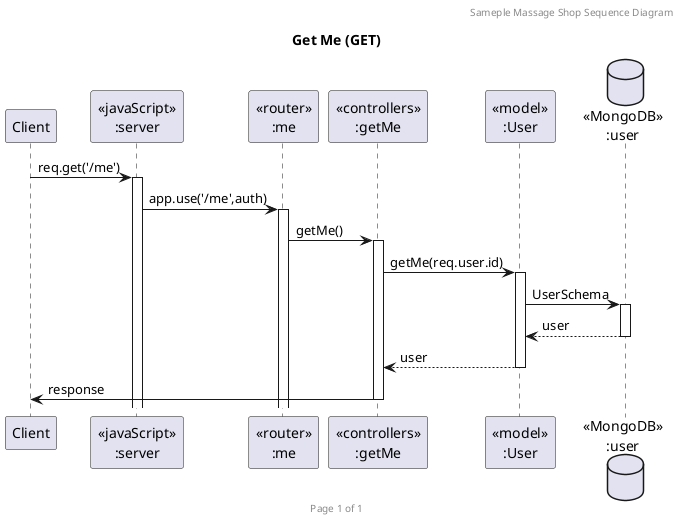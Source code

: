 @startuml Get Me (GET)

header Sameple Massage Shop Sequence Diagram
footer Page %page% of %lastpage%
title "Get Me (GET)"

participant "Client" as client
participant "<<javaScript>>\n:server" as server
participant "<<router>>\n:me" as routerMe
participant "<<controllers>>\n:getMe" as controllersGetMe
participant "<<model>>\n:User" as modelUser
database "<<MongoDB>>\n:user" as UserDatabase

client->server ++:req.get('/me')
server->routerMe ++:app.use('/me',auth)
routerMe -> controllersGetMe ++:getMe()
controllersGetMe->modelUser ++:getMe(req.user.id)
modelUser ->UserDatabase ++: UserSchema
UserDatabase --> modelUser --: user
controllersGetMe <-- modelUser --:user
controllersGetMe->client --:response

@enduml